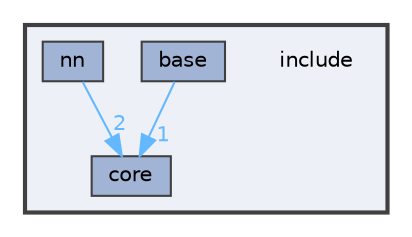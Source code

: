 digraph "include"
{
 // LATEX_PDF_SIZE
  bgcolor="transparent";
  edge [fontname=Helvetica,fontsize=10,labelfontname=Helvetica,labelfontsize=10];
  node [fontname=Helvetica,fontsize=10,shape=box,height=0.2,width=0.4];
  compound=true
  subgraph clusterdir_d44c64559bbebec7f509842c48db8b23 {
    graph [ bgcolor="#edf0f7", pencolor="grey25", label="", fontname=Helvetica,fontsize=10 style="filled,bold", URL="dir_d44c64559bbebec7f509842c48db8b23.html",tooltip=""]
    dir_d44c64559bbebec7f509842c48db8b23 [shape=plaintext, label="include"];
  dir_ab1c81409f0df724f17c9ef30afee877 [label="base", fillcolor="#a2b4d6", color="grey25", style="filled", URL="dir_ab1c81409f0df724f17c9ef30afee877.html",tooltip=""];
  dir_3d69f64eaf81436fe2b22361382717e5 [label="core", fillcolor="#a2b4d6", color="grey25", style="filled", URL="dir_3d69f64eaf81436fe2b22361382717e5.html",tooltip=""];
  dir_21654543a2358a4ff233772f5085c61f [label="nn", fillcolor="#a2b4d6", color="grey25", style="filled", URL="dir_21654543a2358a4ff233772f5085c61f.html",tooltip=""];
  }
  dir_ab1c81409f0df724f17c9ef30afee877->dir_3d69f64eaf81436fe2b22361382717e5 [headlabel="1", labeldistance=1.5 headhref="dir_000000_000001.html" href="dir_000000_000001.html" color="steelblue1" fontcolor="steelblue1"];
  dir_21654543a2358a4ff233772f5085c61f->dir_3d69f64eaf81436fe2b22361382717e5 [headlabel="2", labeldistance=1.5 headhref="dir_000003_000001.html" href="dir_000003_000001.html" color="steelblue1" fontcolor="steelblue1"];
}
